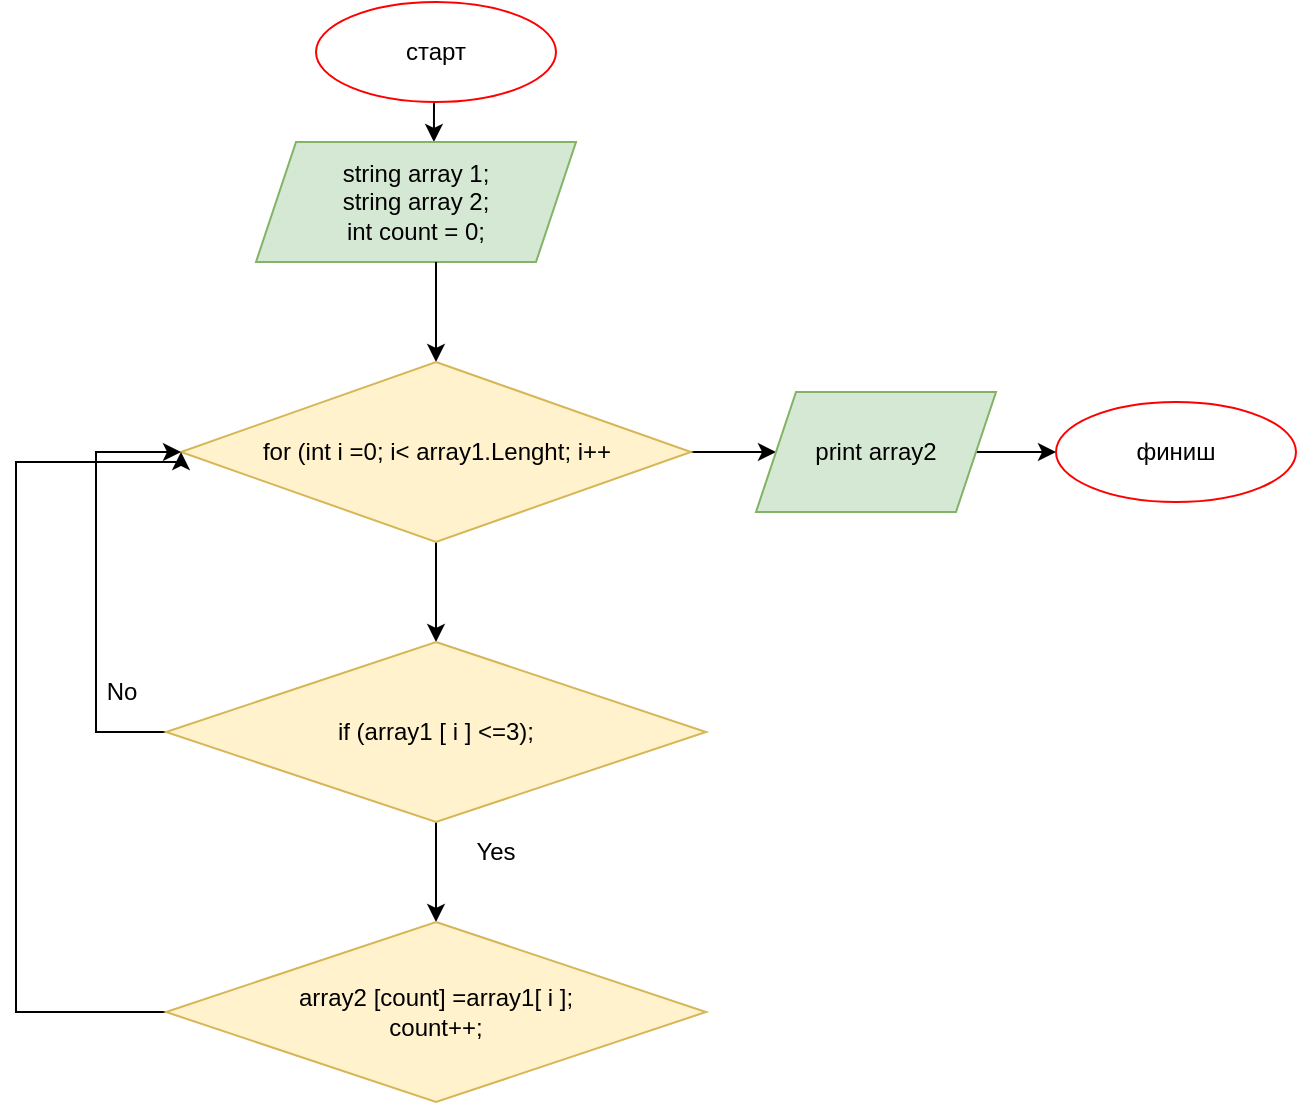 <mxfile version="20.2.3" type="google"><diagram id="oCfQwyDPJ_dMN8PknQYY" name="Страница 1"><mxGraphModel dx="1021" dy="578" grid="1" gridSize="10" guides="1" tooltips="1" connect="1" arrows="1" fold="1" page="1" pageScale="1" pageWidth="827" pageHeight="1169" math="0" shadow="0"><root><mxCell id="0"/><mxCell id="1" parent="0"/><mxCell id="8g1W26J0z-5vfief8WhE-2" style="edgeStyle=orthogonalEdgeStyle;rounded=0;orthogonalLoop=1;jettySize=auto;html=1;exitX=0.5;exitY=1;exitDx=0;exitDy=0;entryX=0.556;entryY=0;entryDx=0;entryDy=0;entryPerimeter=0;" edge="1" parent="1" source="kKetc_sEdtxUVaWgW17--2" target="8g1W26J0z-5vfief8WhE-1"><mxGeometry relative="1" as="geometry"/></mxCell><mxCell id="kKetc_sEdtxUVaWgW17--2" value="старт" style="ellipse;whiteSpace=wrap;html=1;strokeColor=#FF0000;" parent="1" vertex="1"><mxGeometry x="310" y="60" width="120" height="50" as="geometry"/></mxCell><mxCell id="8g1W26J0z-5vfief8WhE-1" value="string array 1;&lt;br&gt;string array 2;&lt;br&gt;int count = 0;" style="shape=parallelogram;perimeter=parallelogramPerimeter;whiteSpace=wrap;html=1;fixedSize=1;fillColor=#d5e8d4;strokeColor=#82b366;" vertex="1" parent="1"><mxGeometry x="280" y="130" width="160" height="60" as="geometry"/></mxCell><mxCell id="8g1W26J0z-5vfief8WhE-8" style="edgeStyle=orthogonalEdgeStyle;rounded=0;orthogonalLoop=1;jettySize=auto;html=1;exitX=0.5;exitY=1;exitDx=0;exitDy=0;entryX=0.5;entryY=0;entryDx=0;entryDy=0;" edge="1" parent="1" source="8g1W26J0z-5vfief8WhE-5" target="8g1W26J0z-5vfief8WhE-7"><mxGeometry relative="1" as="geometry"/></mxCell><mxCell id="8g1W26J0z-5vfief8WhE-14" value="" style="edgeStyle=orthogonalEdgeStyle;rounded=0;orthogonalLoop=1;jettySize=auto;html=1;startArrow=classic;startFill=1;endArrow=none;endFill=0;" edge="1" parent="1" source="8g1W26J0z-5vfief8WhE-5" target="8g1W26J0z-5vfief8WhE-1"><mxGeometry relative="1" as="geometry"><Array as="points"><mxPoint x="370" y="200"/><mxPoint x="370" y="200"/></Array></mxGeometry></mxCell><mxCell id="8g1W26J0z-5vfief8WhE-18" value="" style="edgeStyle=orthogonalEdgeStyle;rounded=0;orthogonalLoop=1;jettySize=auto;html=1;startArrow=none;startFill=0;endArrow=classic;endFill=1;" edge="1" parent="1" source="8g1W26J0z-5vfief8WhE-5" target="8g1W26J0z-5vfief8WhE-17"><mxGeometry relative="1" as="geometry"/></mxCell><mxCell id="8g1W26J0z-5vfief8WhE-5" value="for (int i =0; i&amp;lt; array1.Lenght; i++" style="rhombus;whiteSpace=wrap;html=1;fillColor=#fff2cc;strokeColor=#d6b656;" vertex="1" parent="1"><mxGeometry x="242.5" y="240" width="255" height="90" as="geometry"/></mxCell><mxCell id="8g1W26J0z-5vfief8WhE-10" style="edgeStyle=orthogonalEdgeStyle;rounded=0;orthogonalLoop=1;jettySize=auto;html=1;exitX=0.5;exitY=1;exitDx=0;exitDy=0;entryX=0.5;entryY=0;entryDx=0;entryDy=0;" edge="1" parent="1" source="8g1W26J0z-5vfief8WhE-7" target="8g1W26J0z-5vfief8WhE-9"><mxGeometry relative="1" as="geometry"/></mxCell><mxCell id="8g1W26J0z-5vfief8WhE-12" style="edgeStyle=orthogonalEdgeStyle;rounded=0;orthogonalLoop=1;jettySize=auto;html=1;exitX=0;exitY=0.5;exitDx=0;exitDy=0;entryX=0;entryY=0.5;entryDx=0;entryDy=0;" edge="1" parent="1" source="8g1W26J0z-5vfief8WhE-7" target="8g1W26J0z-5vfief8WhE-5"><mxGeometry relative="1" as="geometry"><mxPoint x="230" y="280" as="targetPoint"/><Array as="points"><mxPoint x="200" y="425"/><mxPoint x="200" y="285"/></Array></mxGeometry></mxCell><mxCell id="8g1W26J0z-5vfief8WhE-7" value="if (array1 [ i ] &amp;lt;=3);" style="rhombus;whiteSpace=wrap;html=1;fillColor=#fff2cc;strokeColor=#d6b656;" vertex="1" parent="1"><mxGeometry x="235" y="380" width="270" height="90" as="geometry"/></mxCell><mxCell id="8g1W26J0z-5vfief8WhE-16" style="edgeStyle=orthogonalEdgeStyle;rounded=0;orthogonalLoop=1;jettySize=auto;html=1;exitX=0;exitY=0.5;exitDx=0;exitDy=0;startArrow=none;startFill=0;endArrow=classic;endFill=1;entryX=0;entryY=0.5;entryDx=0;entryDy=0;" edge="1" parent="1" source="8g1W26J0z-5vfief8WhE-9" target="8g1W26J0z-5vfief8WhE-5"><mxGeometry relative="1" as="geometry"><mxPoint x="200" y="290" as="targetPoint"/><Array as="points"><mxPoint x="160" y="565"/><mxPoint x="160" y="290"/><mxPoint x="243" y="290"/></Array></mxGeometry></mxCell><mxCell id="8g1W26J0z-5vfief8WhE-9" value="array2 [count] =array1[ i ];&lt;br&gt;count++;" style="rhombus;whiteSpace=wrap;html=1;fillColor=#fff2cc;strokeColor=#d6b656;" vertex="1" parent="1"><mxGeometry x="235" y="520" width="270" height="90" as="geometry"/></mxCell><mxCell id="8g1W26J0z-5vfief8WhE-11" value="Yes" style="text;html=1;strokeColor=none;fillColor=none;align=center;verticalAlign=middle;whiteSpace=wrap;rounded=0;" vertex="1" parent="1"><mxGeometry x="370" y="470" width="60" height="30" as="geometry"/></mxCell><mxCell id="8g1W26J0z-5vfief8WhE-15" value="No" style="text;html=1;strokeColor=none;fillColor=none;align=center;verticalAlign=middle;whiteSpace=wrap;rounded=0;" vertex="1" parent="1"><mxGeometry x="182.5" y="390" width="60" height="30" as="geometry"/></mxCell><mxCell id="8g1W26J0z-5vfief8WhE-20" value="" style="edgeStyle=orthogonalEdgeStyle;rounded=0;orthogonalLoop=1;jettySize=auto;html=1;startArrow=none;startFill=0;endArrow=classic;endFill=1;" edge="1" parent="1" source="8g1W26J0z-5vfief8WhE-17" target="8g1W26J0z-5vfief8WhE-19"><mxGeometry relative="1" as="geometry"/></mxCell><mxCell id="8g1W26J0z-5vfief8WhE-17" value="print array2" style="shape=parallelogram;perimeter=parallelogramPerimeter;whiteSpace=wrap;html=1;fixedSize=1;fillColor=#d5e8d4;strokeColor=#82b366;" vertex="1" parent="1"><mxGeometry x="530" y="255" width="120" height="60" as="geometry"/></mxCell><mxCell id="8g1W26J0z-5vfief8WhE-19" value="финиш" style="ellipse;whiteSpace=wrap;html=1;strokeColor=#FF0000;" vertex="1" parent="1"><mxGeometry x="680" y="260" width="120" height="50" as="geometry"/></mxCell></root></mxGraphModel></diagram></mxfile>